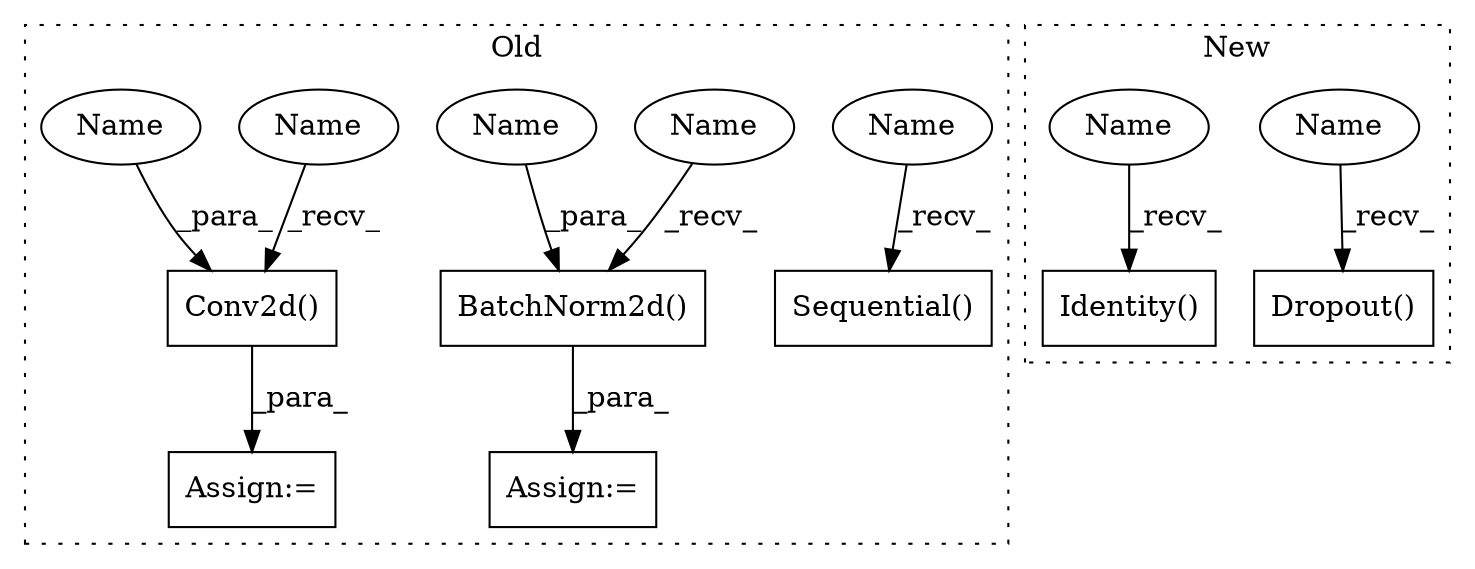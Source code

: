 digraph G {
subgraph cluster0 {
1 [label="BatchNorm2d()" a="75" s="1620,1641" l="15,1" shape="box"];
3 [label="Sequential()" a="75" s="1920,2091" l="31,14" shape="box"];
4 [label="Conv2d()" a="75" s="1403,1430" l="10,28" shape="box"];
6 [label="Assign:=" a="68" s="1400" l="3" shape="box"];
7 [label="Assign:=" a="68" s="1617" l="3" shape="box"];
8 [label="Name" a="87" s="1403" l="2" shape="ellipse"];
9 [label="Name" a="87" s="1620" l="2" shape="ellipse"];
10 [label="Name" a="87" s="1920" l="2" shape="ellipse"];
11 [label="Name" a="87" s="1635" l="6" shape="ellipse"];
12 [label="Name" a="87" s="1424" l="6" shape="ellipse"];
label = "Old";
style="dotted";
}
subgraph cluster1 {
2 [label="Dropout()" a="75" s="3799,3817" l="11,1" shape="box"];
5 [label="Identity()" a="75" s="3642" l="13" shape="box"];
13 [label="Name" a="87" s="3799" l="2" shape="ellipse"];
14 [label="Name" a="87" s="3642" l="2" shape="ellipse"];
label = "New";
style="dotted";
}
1 -> 7 [label="_para_"];
4 -> 6 [label="_para_"];
8 -> 4 [label="_recv_"];
9 -> 1 [label="_recv_"];
10 -> 3 [label="_recv_"];
11 -> 1 [label="_para_"];
12 -> 4 [label="_para_"];
13 -> 2 [label="_recv_"];
14 -> 5 [label="_recv_"];
}